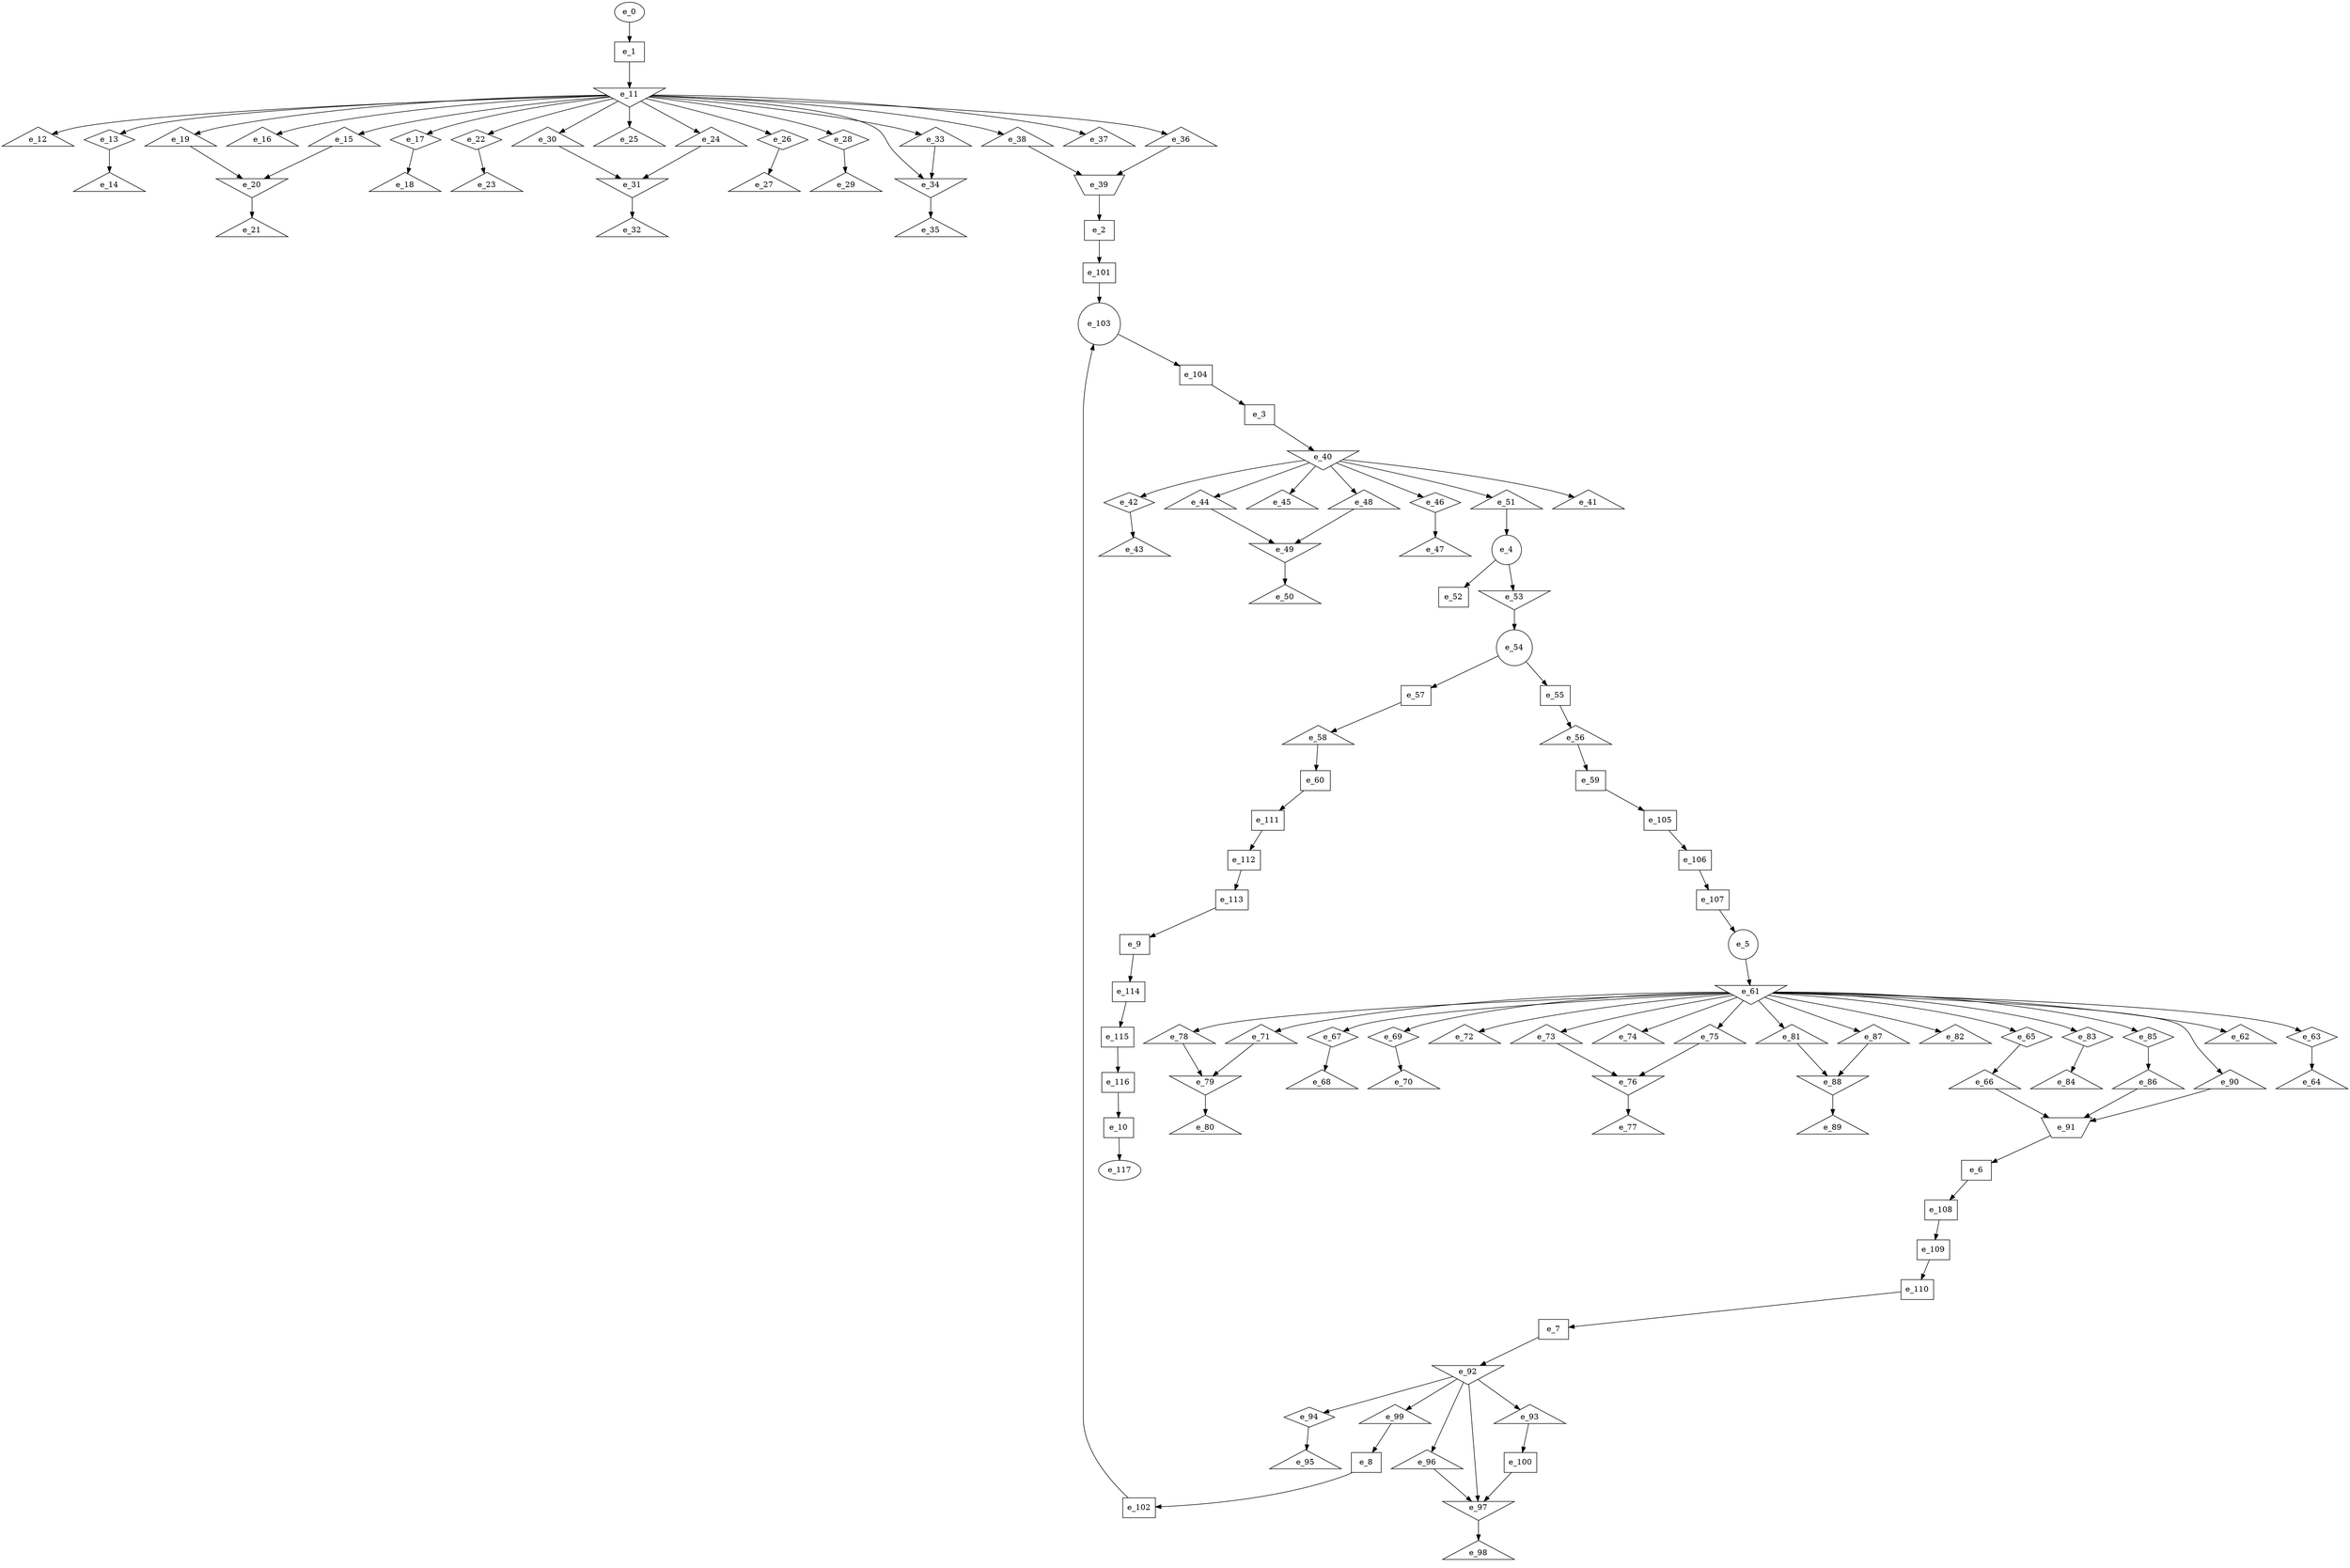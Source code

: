 digraph control_path {
  e_0: entry_node : n ;
  e_1 [shape = dot];
  e_2 [shape = dot];
  e_3 [shape = dot];
  e_4 [shape = circle];
  e_5 [shape = circle];
  e_6 [shape = dot];
  e_7 [shape = dot];
  e_8 [shape = dot];
  e_9 [shape = dot];
  e_10 [shape = dot];
  e_11 [shape = invtriangle];
  e_12 [shape = triangle];
  e_13 [shape = diamond];
  e_14 [shape = triangle];
  e_15 [shape = triangle];
  e_16 [shape = triangle];
  e_17 [shape = diamond];
  e_18 [shape = triangle];
  e_19 [shape = triangle];
  e_20 [shape = invtriangle];
  e_21 [shape = triangle];
  e_22 [shape = diamond];
  e_23 [shape = triangle];
  e_24 [shape = triangle];
  e_25 [shape = triangle];
  e_26 [shape = diamond];
  e_27 [shape = triangle];
  e_28 [shape = diamond];
  e_29 [shape = triangle];
  e_30 [shape = triangle];
  e_31 [shape = invtriangle];
  e_32 [shape = triangle];
  e_33 [shape = triangle];
  e_34 [shape = invtriangle];
  e_35 [shape = triangle];
  e_36 [shape = triangle];
  e_37 [shape = triangle];
  e_38 [shape = triangle];
  e_39 [shape = invtrapezium];
  e_40 [shape = invtriangle];
  e_41 [shape = triangle];
  e_42 [shape = diamond];
  e_43 [shape = triangle];
  e_44 [shape = triangle];
  e_45 [shape = triangle];
  e_46 [shape = diamond];
  e_47 [shape = triangle];
  e_48 [shape = triangle];
  e_49 [shape = invtriangle];
  e_50 [shape = triangle];
  e_51 [shape = triangle];
  e_52 [shape = dot];
  e_53 [shape = invtriangle];
  e_54 [shape = circle];
  e_55 [shape = dot];
  e_56 [shape = triangle];
  e_57 [shape = dot];
  e_58 [shape = triangle];
  e_59 [shape = dot];
  e_60 [shape = dot];
  e_61 [shape = invtriangle];
  e_62 [shape = triangle];
  e_63 [shape = diamond];
  e_64 [shape = triangle];
  e_65 [shape = diamond];
  e_66 [shape = triangle];
  e_67 [shape = diamond];
  e_68 [shape = triangle];
  e_69 [shape = diamond];
  e_70 [shape = triangle];
  e_71 [shape = triangle];
  e_72 [shape = triangle];
  e_73 [shape = triangle];
  e_74 [shape = triangle];
  e_75 [shape = triangle];
  e_76 [shape = invtriangle];
  e_77 [shape = triangle];
  e_78 [shape = triangle];
  e_79 [shape = invtriangle];
  e_80 [shape = triangle];
  e_81 [shape = triangle];
  e_82 [shape = triangle];
  e_83 [shape = diamond];
  e_84 [shape = triangle];
  e_85 [shape = diamond];
  e_86 [shape = triangle];
  e_87 [shape = triangle];
  e_88 [shape = invtriangle];
  e_89 [shape = triangle];
  e_90 [shape = triangle];
  e_91 [shape = invtrapezium];
  e_92 [shape = invtriangle];
  e_93 [shape = triangle];
  e_94 [shape = diamond];
  e_95 [shape = triangle];
  e_96 [shape = triangle];
  e_97 [shape = invtriangle];
  e_98 [shape = triangle];
  e_99 [shape = triangle];
  e_100 [shape = dot];
  e_101 [shape = dot];
  e_102 [shape = dot];
  e_103 [shape = circle];
  e_104 [shape = dot];
  e_105 [shape = dot];
  e_106 [shape = dot];
  e_107 [shape = dot];
  e_108 [shape = dot];
  e_109 [shape = dot];
  e_110 [shape = dot];
  e_111 [shape = dot];
  e_112 [shape = dot];
  e_113 [shape = dot];
  e_114 [shape = dot];
  e_115 [shape = dot];
  e_116 [shape = dot];
  e_117: exit_node : s ;
  e_0 -> e_1;
  e_39 -> e_2;
  e_104 -> e_3;
  e_51 -> e_4;
  e_107 -> e_5;
  e_91 -> e_6;
  e_110 -> e_7;
  e_99 -> e_8;
  e_113 -> e_9;
  e_116 -> e_10;
  e_1 -> e_11;
  e_11 -> e_12;
  e_11 -> e_13;
  e_13 -> e_14;
  e_11 -> e_15;
  e_11 -> e_16;
  e_11 -> e_17;
  e_17 -> e_18;
  e_11 -> e_19;
  e_19 -> e_20;
  e_15 -> e_20;
  e_20 -> e_21;
  e_11 -> e_22;
  e_22 -> e_23;
  e_11 -> e_24;
  e_11 -> e_25;
  e_11 -> e_26;
  e_26 -> e_27;
  e_11 -> e_28;
  e_28 -> e_29;
  e_11 -> e_30;
  e_24 -> e_31;
  e_30 -> e_31;
  e_31 -> e_32;
  e_11 -> e_33;
  e_33 -> e_34;
  e_11 -> e_34;
  e_34 -> e_35;
  e_11 -> e_36;
  e_11 -> e_37;
  e_11 -> e_38;
  e_36 -> e_39;
  e_38 -> e_39;
  e_3 -> e_40;
  e_40 -> e_41;
  e_40 -> e_42;
  e_42 -> e_43;
  e_40 -> e_44;
  e_40 -> e_45;
  e_40 -> e_46;
  e_46 -> e_47;
  e_40 -> e_48;
  e_44 -> e_49;
  e_48 -> e_49;
  e_49 -> e_50;
  e_40 -> e_51;
  e_4 -> e_52;
  e_4 -> e_53;
  e_53 -> e_54;
  e_54 -> e_55;
  e_55 -> e_56;
  e_54 -> e_57;
  e_57 -> e_58;
  e_56 -> e_59;
  e_58 -> e_60;
  e_5 -> e_61;
  e_61 -> e_62;
  e_61 -> e_63;
  e_63 -> e_64;
  e_61 -> e_65;
  e_65 -> e_66;
  e_61 -> e_67;
  e_67 -> e_68;
  e_61 -> e_69;
  e_69 -> e_70;
  e_61 -> e_71;
  e_61 -> e_72;
  e_61 -> e_73;
  e_61 -> e_74;
  e_61 -> e_75;
  e_75 -> e_76;
  e_73 -> e_76;
  e_76 -> e_77;
  e_61 -> e_78;
  e_71 -> e_79;
  e_78 -> e_79;
  e_79 -> e_80;
  e_61 -> e_81;
  e_61 -> e_82;
  e_61 -> e_83;
  e_83 -> e_84;
  e_61 -> e_85;
  e_85 -> e_86;
  e_61 -> e_87;
  e_87 -> e_88;
  e_81 -> e_88;
  e_88 -> e_89;
  e_61 -> e_90;
  e_86 -> e_91;
  e_90 -> e_91;
  e_66 -> e_91;
  e_7 -> e_92;
  e_92 -> e_93;
  e_92 -> e_94;
  e_94 -> e_95;
  e_92 -> e_96;
  e_92 -> e_97;
  e_96 -> e_97;
  e_100 -> e_97;
  e_97 -> e_98;
  e_92 -> e_99;
  e_93 -> e_100;
  e_2 -> e_101;
  e_8 -> e_102;
  e_101 -> e_103;
  e_102 -> e_103;
  e_103 -> e_104;
  e_59 -> e_105;
  e_105 -> e_106;
  e_106 -> e_107;
  e_6 -> e_108;
  e_108 -> e_109;
  e_109 -> e_110;
  e_60 -> e_111;
  e_111 -> e_112;
  e_112 -> e_113;
  e_9 -> e_114;
  e_114 -> e_115;
  e_115 -> e_116;
  e_10 -> e_117;
}
